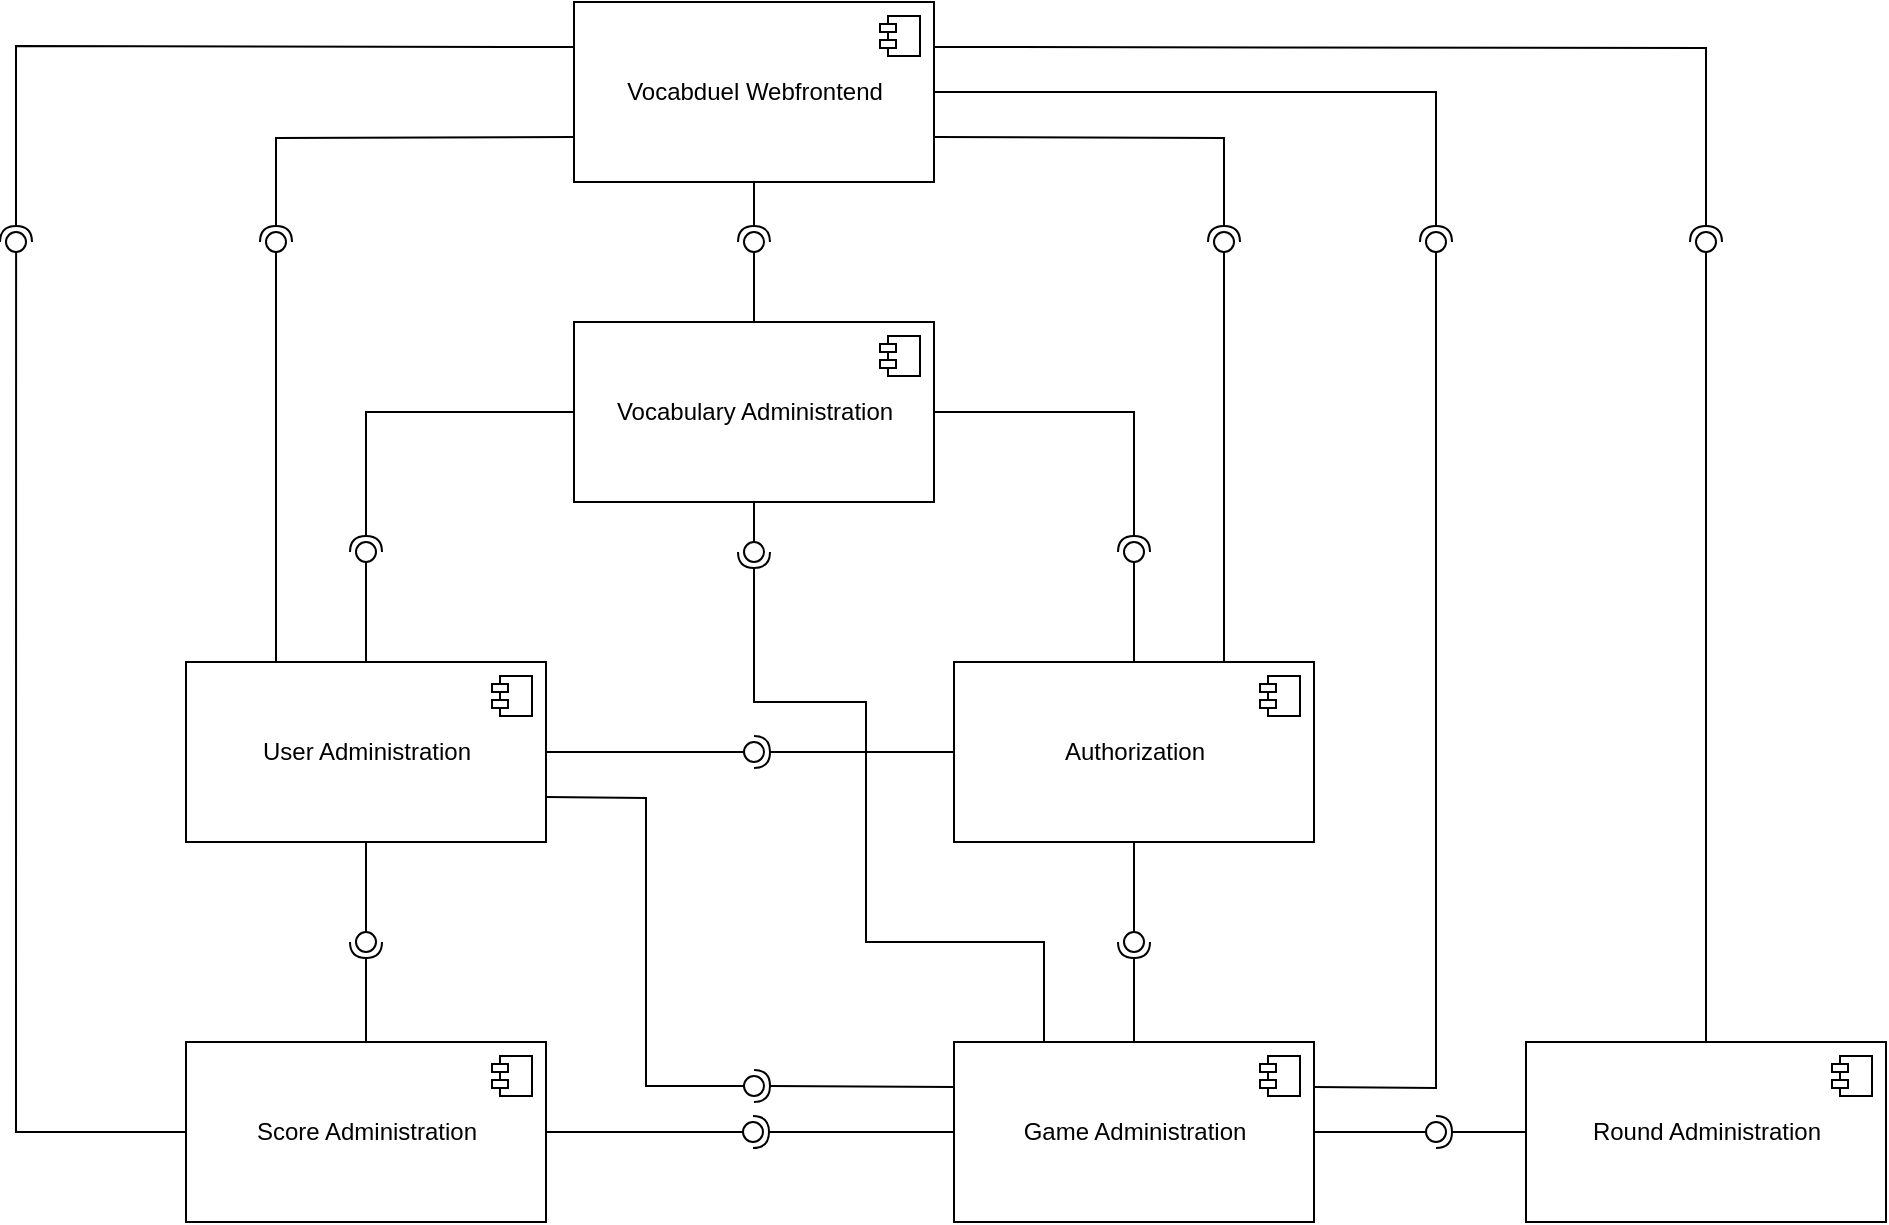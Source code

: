 <mxfile version="14.6.3" type="github">
  <diagram name="Page-1" id="b5b7bab2-c9e2-2cf4-8b2a-24fd1a2a6d21">
    <mxGraphModel dx="1422" dy="798" grid="1" gridSize="10" guides="1" tooltips="1" connect="1" arrows="1" fold="1" page="1" pageScale="1" pageWidth="827" pageHeight="1169" background="#ffffff" math="0" shadow="0">
      <root>
        <mxCell id="0" />
        <mxCell id="1" parent="0" />
        <mxCell id="x6ybNt557TZEMaajeLob-4" value="User Administration" style="html=1;dropTarget=0;" parent="1" vertex="1">
          <mxGeometry x="130" y="460" width="180" height="90" as="geometry" />
        </mxCell>
        <mxCell id="x6ybNt557TZEMaajeLob-5" value="" style="shape=module;jettyWidth=8;jettyHeight=4;" parent="x6ybNt557TZEMaajeLob-4" vertex="1">
          <mxGeometry x="1" width="20" height="20" relative="1" as="geometry">
            <mxPoint x="-27" y="7" as="offset" />
          </mxGeometry>
        </mxCell>
        <mxCell id="x6ybNt557TZEMaajeLob-6" value="Vocabulary Administration" style="html=1;dropTarget=0;" parent="1" vertex="1">
          <mxGeometry x="324" y="290" width="180" height="90" as="geometry" />
        </mxCell>
        <mxCell id="x6ybNt557TZEMaajeLob-7" value="" style="shape=module;jettyWidth=8;jettyHeight=4;" parent="x6ybNt557TZEMaajeLob-6" vertex="1">
          <mxGeometry x="1" width="20" height="20" relative="1" as="geometry">
            <mxPoint x="-27" y="7" as="offset" />
          </mxGeometry>
        </mxCell>
        <mxCell id="x6ybNt557TZEMaajeLob-8" value="Authorization" style="html=1;dropTarget=0;" parent="1" vertex="1">
          <mxGeometry x="514" y="460" width="180" height="90" as="geometry" />
        </mxCell>
        <mxCell id="x6ybNt557TZEMaajeLob-9" value="" style="shape=module;jettyWidth=8;jettyHeight=4;" parent="x6ybNt557TZEMaajeLob-8" vertex="1">
          <mxGeometry x="1" width="20" height="20" relative="1" as="geometry">
            <mxPoint x="-27" y="7" as="offset" />
          </mxGeometry>
        </mxCell>
        <mxCell id="x6ybNt557TZEMaajeLob-10" value="Game Administration" style="html=1;dropTarget=0;" parent="1" vertex="1">
          <mxGeometry x="514" y="650" width="180" height="90" as="geometry" />
        </mxCell>
        <mxCell id="x6ybNt557TZEMaajeLob-11" value="" style="shape=module;jettyWidth=8;jettyHeight=4;" parent="x6ybNt557TZEMaajeLob-10" vertex="1">
          <mxGeometry x="1" width="20" height="20" relative="1" as="geometry">
            <mxPoint x="-27" y="7" as="offset" />
          </mxGeometry>
        </mxCell>
        <mxCell id="x6ybNt557TZEMaajeLob-14" value="Vocabduel Webfrontend" style="html=1;dropTarget=0;" parent="1" vertex="1">
          <mxGeometry x="324" y="130" width="180" height="90" as="geometry" />
        </mxCell>
        <mxCell id="x6ybNt557TZEMaajeLob-15" value="" style="shape=module;jettyWidth=8;jettyHeight=4;" parent="x6ybNt557TZEMaajeLob-14" vertex="1">
          <mxGeometry x="1" width="20" height="20" relative="1" as="geometry">
            <mxPoint x="-27" y="7" as="offset" />
          </mxGeometry>
        </mxCell>
        <mxCell id="x6ybNt557TZEMaajeLob-16" value="Score Administration" style="html=1;dropTarget=0;" parent="1" vertex="1">
          <mxGeometry x="130" y="650" width="180" height="90" as="geometry" />
        </mxCell>
        <mxCell id="x6ybNt557TZEMaajeLob-17" value="" style="shape=module;jettyWidth=8;jettyHeight=4;" parent="x6ybNt557TZEMaajeLob-16" vertex="1">
          <mxGeometry x="1" width="20" height="20" relative="1" as="geometry">
            <mxPoint x="-27" y="7" as="offset" />
          </mxGeometry>
        </mxCell>
        <mxCell id="x6ybNt557TZEMaajeLob-41" value="" style="rounded=0;orthogonalLoop=1;jettySize=auto;html=1;endArrow=none;endFill=0;exitX=0.25;exitY=0;exitDx=0;exitDy=0;" parent="1" source="x6ybNt557TZEMaajeLob-4" target="x6ybNt557TZEMaajeLob-43" edge="1">
          <mxGeometry relative="1" as="geometry">
            <mxPoint x="80" y="240" as="sourcePoint" />
          </mxGeometry>
        </mxCell>
        <mxCell id="x6ybNt557TZEMaajeLob-42" value="" style="rounded=0;orthogonalLoop=1;jettySize=auto;html=1;endArrow=halfCircle;endFill=0;entryX=0.5;entryY=0.5;entryDx=0;entryDy=0;endSize=6;strokeWidth=1;exitX=0;exitY=0.75;exitDx=0;exitDy=0;" parent="1" source="x6ybNt557TZEMaajeLob-14" target="x6ybNt557TZEMaajeLob-43" edge="1">
          <mxGeometry relative="1" as="geometry">
            <mxPoint x="120" y="240" as="sourcePoint" />
            <Array as="points">
              <mxPoint x="175" y="198" />
            </Array>
          </mxGeometry>
        </mxCell>
        <mxCell id="x6ybNt557TZEMaajeLob-43" value="" style="ellipse;whiteSpace=wrap;html=1;fontFamily=Helvetica;fontSize=12;fontColor=#000000;align=center;strokeColor=#000000;fillColor=#ffffff;points=[];aspect=fixed;resizable=0;" parent="1" vertex="1">
          <mxGeometry x="170" y="245" width="10" height="10" as="geometry" />
        </mxCell>
        <mxCell id="x6ybNt557TZEMaajeLob-44" value="" style="rounded=0;orthogonalLoop=1;jettySize=auto;html=1;endArrow=none;endFill=0;exitX=1;exitY=0.25;exitDx=0;exitDy=0;" parent="1" source="x6ybNt557TZEMaajeLob-10" target="x6ybNt557TZEMaajeLob-46" edge="1">
          <mxGeometry relative="1" as="geometry">
            <mxPoint x="400" y="295" as="sourcePoint" />
            <Array as="points">
              <mxPoint x="755" y="673" />
            </Array>
          </mxGeometry>
        </mxCell>
        <mxCell id="x6ybNt557TZEMaajeLob-45" value="" style="rounded=0;orthogonalLoop=1;jettySize=auto;html=1;endArrow=halfCircle;endFill=0;entryX=0.5;entryY=0.5;entryDx=0;entryDy=0;endSize=6;strokeWidth=1;exitX=1;exitY=0.5;exitDx=0;exitDy=0;" parent="1" source="x6ybNt557TZEMaajeLob-14" target="x6ybNt557TZEMaajeLob-46" edge="1">
          <mxGeometry relative="1" as="geometry">
            <mxPoint x="440" y="295" as="sourcePoint" />
            <Array as="points">
              <mxPoint x="755" y="175" />
            </Array>
          </mxGeometry>
        </mxCell>
        <mxCell id="x6ybNt557TZEMaajeLob-46" value="" style="ellipse;whiteSpace=wrap;html=1;fontFamily=Helvetica;fontSize=12;fontColor=#000000;align=center;strokeColor=#000000;fillColor=#ffffff;points=[];aspect=fixed;resizable=0;" parent="1" vertex="1">
          <mxGeometry x="750" y="245" width="10" height="10" as="geometry" />
        </mxCell>
        <mxCell id="x6ybNt557TZEMaajeLob-47" value="" style="rounded=0;orthogonalLoop=1;jettySize=auto;html=1;endArrow=none;endFill=0;" parent="1" source="x6ybNt557TZEMaajeLob-6" target="x6ybNt557TZEMaajeLob-49" edge="1">
          <mxGeometry relative="1" as="geometry">
            <mxPoint x="70" y="255" as="sourcePoint" />
            <Array as="points" />
          </mxGeometry>
        </mxCell>
        <mxCell id="x6ybNt557TZEMaajeLob-48" value="" style="rounded=0;orthogonalLoop=1;jettySize=auto;html=1;endArrow=halfCircle;endFill=0;endSize=6;strokeWidth=1;" parent="1" source="x6ybNt557TZEMaajeLob-14" edge="1">
          <mxGeometry relative="1" as="geometry">
            <mxPoint x="110" y="255" as="sourcePoint" />
            <mxPoint x="414" y="250" as="targetPoint" />
          </mxGeometry>
        </mxCell>
        <mxCell id="x6ybNt557TZEMaajeLob-49" value="" style="ellipse;whiteSpace=wrap;html=1;fontFamily=Helvetica;fontSize=12;fontColor=#000000;align=center;strokeColor=#000000;fillColor=#ffffff;points=[];aspect=fixed;resizable=0;" parent="1" vertex="1">
          <mxGeometry x="409" y="245" width="10" height="10" as="geometry" />
        </mxCell>
        <mxCell id="x6ybNt557TZEMaajeLob-50" value="" style="rounded=0;orthogonalLoop=1;jettySize=auto;html=1;endArrow=none;endFill=0;exitX=0.75;exitY=0;exitDx=0;exitDy=0;" parent="1" source="x6ybNt557TZEMaajeLob-8" target="x6ybNt557TZEMaajeLob-52" edge="1">
          <mxGeometry relative="1" as="geometry">
            <mxPoint x="680" y="250" as="sourcePoint" />
            <Array as="points">
              <mxPoint x="649" y="290" />
            </Array>
          </mxGeometry>
        </mxCell>
        <mxCell id="x6ybNt557TZEMaajeLob-51" value="" style="rounded=0;orthogonalLoop=1;jettySize=auto;html=1;endArrow=halfCircle;endFill=0;entryX=0.5;entryY=0.5;entryDx=0;entryDy=0;endSize=6;strokeWidth=1;exitX=1;exitY=0.75;exitDx=0;exitDy=0;" parent="1" source="x6ybNt557TZEMaajeLob-14" target="x6ybNt557TZEMaajeLob-52" edge="1">
          <mxGeometry relative="1" as="geometry">
            <mxPoint x="720" y="250" as="sourcePoint" />
            <Array as="points">
              <mxPoint x="649" y="198" />
            </Array>
          </mxGeometry>
        </mxCell>
        <mxCell id="x6ybNt557TZEMaajeLob-52" value="" style="ellipse;whiteSpace=wrap;html=1;fontFamily=Helvetica;fontSize=12;fontColor=#000000;align=center;strokeColor=#000000;fillColor=#ffffff;points=[];aspect=fixed;resizable=0;" parent="1" vertex="1">
          <mxGeometry x="644" y="245" width="10" height="10" as="geometry" />
        </mxCell>
        <mxCell id="x6ybNt557TZEMaajeLob-56" value="" style="rounded=0;orthogonalLoop=1;jettySize=auto;html=1;endArrow=none;endFill=0;entryX=0.505;entryY=0.995;entryDx=0;entryDy=0;entryPerimeter=0;exitX=0;exitY=0.5;exitDx=0;exitDy=0;" parent="1" source="x6ybNt557TZEMaajeLob-16" target="x6ybNt557TZEMaajeLob-58" edge="1">
          <mxGeometry relative="1" as="geometry">
            <mxPoint x="129" y="697.632" as="sourcePoint" />
            <mxPoint x="60" y="640" as="targetPoint" />
            <Array as="points">
              <mxPoint x="45" y="695" />
            </Array>
          </mxGeometry>
        </mxCell>
        <mxCell id="x6ybNt557TZEMaajeLob-57" value="" style="rounded=0;orthogonalLoop=1;jettySize=auto;html=1;endArrow=halfCircle;endFill=0;entryX=0.5;entryY=0.5;entryDx=0;entryDy=0;endSize=6;strokeWidth=1;exitX=0;exitY=0.25;exitDx=0;exitDy=0;" parent="1" source="x6ybNt557TZEMaajeLob-14" target="x6ybNt557TZEMaajeLob-58" edge="1">
          <mxGeometry relative="1" as="geometry">
            <mxPoint x="810" y="405" as="sourcePoint" />
            <Array as="points">
              <mxPoint x="45" y="152" />
            </Array>
          </mxGeometry>
        </mxCell>
        <mxCell id="x6ybNt557TZEMaajeLob-58" value="" style="ellipse;whiteSpace=wrap;html=1;fontFamily=Helvetica;fontSize=12;fontColor=#000000;align=center;strokeColor=#000000;fillColor=#ffffff;points=[];aspect=fixed;resizable=0;" parent="1" vertex="1">
          <mxGeometry x="40" y="245" width="10" height="10" as="geometry" />
        </mxCell>
        <mxCell id="x6ybNt557TZEMaajeLob-59" value="" style="rounded=0;orthogonalLoop=1;jettySize=auto;html=1;endArrow=none;endFill=0;" parent="1" target="x6ybNt557TZEMaajeLob-61" edge="1">
          <mxGeometry relative="1" as="geometry">
            <mxPoint x="414" y="380" as="sourcePoint" />
            <Array as="points" />
          </mxGeometry>
        </mxCell>
        <mxCell id="x6ybNt557TZEMaajeLob-60" value="" style="rounded=0;orthogonalLoop=1;jettySize=auto;html=1;endArrow=halfCircle;endFill=0;entryX=0.5;entryY=0.5;entryDx=0;entryDy=0;endSize=6;strokeWidth=1;exitX=0.25;exitY=0;exitDx=0;exitDy=0;" parent="1" source="x6ybNt557TZEMaajeLob-10" target="x6ybNt557TZEMaajeLob-61" edge="1">
          <mxGeometry relative="1" as="geometry">
            <mxPoint x="370" y="475" as="sourcePoint" />
            <Array as="points">
              <mxPoint x="559" y="600" />
              <mxPoint x="470" y="600" />
              <mxPoint x="470" y="480" />
              <mxPoint x="414" y="480" />
            </Array>
          </mxGeometry>
        </mxCell>
        <mxCell id="x6ybNt557TZEMaajeLob-61" value="" style="ellipse;whiteSpace=wrap;html=1;fontFamily=Helvetica;fontSize=12;fontColor=#000000;align=center;strokeColor=#000000;fillColor=#ffffff;points=[];aspect=fixed;resizable=0;" parent="1" vertex="1">
          <mxGeometry x="409" y="400" width="10" height="10" as="geometry" />
        </mxCell>
        <mxCell id="x6ybNt557TZEMaajeLob-65" value="" style="rounded=0;orthogonalLoop=1;jettySize=auto;html=1;endArrow=none;endFill=0;" parent="1" source="x6ybNt557TZEMaajeLob-4" target="x6ybNt557TZEMaajeLob-67" edge="1">
          <mxGeometry relative="1" as="geometry">
            <mxPoint x="380" y="397" as="sourcePoint" />
          </mxGeometry>
        </mxCell>
        <mxCell id="x6ybNt557TZEMaajeLob-66" value="" style="rounded=0;orthogonalLoop=1;jettySize=auto;html=1;endArrow=halfCircle;endFill=0;endSize=6;strokeWidth=1;" parent="1" source="x6ybNt557TZEMaajeLob-16" edge="1">
          <mxGeometry relative="1" as="geometry">
            <mxPoint x="420" y="397" as="sourcePoint" />
            <mxPoint x="220" y="600" as="targetPoint" />
          </mxGeometry>
        </mxCell>
        <mxCell id="x6ybNt557TZEMaajeLob-67" value="" style="ellipse;whiteSpace=wrap;html=1;fontFamily=Helvetica;fontSize=12;fontColor=#000000;align=center;strokeColor=#000000;fillColor=#ffffff;points=[];aspect=fixed;resizable=0;" parent="1" vertex="1">
          <mxGeometry x="215" y="595" width="10" height="10" as="geometry" />
        </mxCell>
        <mxCell id="x6ybNt557TZEMaajeLob-68" value="" style="rounded=0;orthogonalLoop=1;jettySize=auto;html=1;endArrow=none;endFill=0;exitX=1;exitY=0.5;exitDx=0;exitDy=0;" parent="1" source="x6ybNt557TZEMaajeLob-16" target="x6ybNt557TZEMaajeLob-70" edge="1">
          <mxGeometry relative="1" as="geometry">
            <mxPoint x="464" y="505" as="sourcePoint" />
            <Array as="points" />
          </mxGeometry>
        </mxCell>
        <mxCell id="x6ybNt557TZEMaajeLob-69" value="" style="rounded=0;orthogonalLoop=1;jettySize=auto;html=1;endArrow=halfCircle;endFill=0;entryX=0.5;entryY=0.5;entryDx=0;entryDy=0;endSize=6;strokeWidth=1;exitX=0;exitY=0.5;exitDx=0;exitDy=0;" parent="1" source="x6ybNt557TZEMaajeLob-10" target="x6ybNt557TZEMaajeLob-70" edge="1">
          <mxGeometry relative="1" as="geometry">
            <mxPoint x="504" y="505" as="sourcePoint" />
          </mxGeometry>
        </mxCell>
        <mxCell id="x6ybNt557TZEMaajeLob-70" value="" style="ellipse;whiteSpace=wrap;html=1;fontFamily=Helvetica;fontSize=12;fontColor=#000000;align=center;strokeColor=#000000;fillColor=#ffffff;points=[];aspect=fixed;resizable=0;" parent="1" vertex="1">
          <mxGeometry x="408.5" y="690" width="10" height="10" as="geometry" />
        </mxCell>
        <mxCell id="x6ybNt557TZEMaajeLob-71" value="" style="rounded=0;orthogonalLoop=1;jettySize=auto;html=1;endArrow=none;endFill=0;exitX=1;exitY=0.75;exitDx=0;exitDy=0;entryX=-0.001;entryY=0.502;entryDx=0;entryDy=0;entryPerimeter=0;" parent="1" source="x6ybNt557TZEMaajeLob-4" target="x6ybNt557TZEMaajeLob-73" edge="1">
          <mxGeometry relative="1" as="geometry">
            <mxPoint x="405" y="325" as="sourcePoint" />
            <mxPoint x="410" y="690" as="targetPoint" />
            <Array as="points">
              <mxPoint x="360" y="528" />
              <mxPoint x="360" y="672" />
            </Array>
          </mxGeometry>
        </mxCell>
        <mxCell id="x6ybNt557TZEMaajeLob-72" value="" style="rounded=0;orthogonalLoop=1;jettySize=auto;html=1;endArrow=halfCircle;endFill=0;entryX=0.5;entryY=0.5;entryDx=0;entryDy=0;endSize=6;strokeWidth=1;exitX=0;exitY=0.25;exitDx=0;exitDy=0;" parent="1" source="x6ybNt557TZEMaajeLob-10" target="x6ybNt557TZEMaajeLob-73" edge="1">
          <mxGeometry relative="1" as="geometry">
            <mxPoint x="445" y="325" as="sourcePoint" />
            <Array as="points" />
          </mxGeometry>
        </mxCell>
        <mxCell id="x6ybNt557TZEMaajeLob-73" value="" style="ellipse;whiteSpace=wrap;html=1;fontFamily=Helvetica;fontSize=12;fontColor=#000000;align=center;strokeColor=#000000;fillColor=#ffffff;points=[];aspect=fixed;resizable=0;" parent="1" vertex="1">
          <mxGeometry x="409" y="667" width="10" height="10" as="geometry" />
        </mxCell>
        <mxCell id="x6ybNt557TZEMaajeLob-74" value="" style="rounded=0;orthogonalLoop=1;jettySize=auto;html=1;endArrow=none;endFill=0;" parent="1" source="x6ybNt557TZEMaajeLob-4" target="x6ybNt557TZEMaajeLob-76" edge="1">
          <mxGeometry relative="1" as="geometry">
            <mxPoint x="200" y="435" as="sourcePoint" />
          </mxGeometry>
        </mxCell>
        <mxCell id="x6ybNt557TZEMaajeLob-75" value="" style="rounded=0;orthogonalLoop=1;jettySize=auto;html=1;endArrow=halfCircle;endFill=0;entryX=0.5;entryY=0.5;entryDx=0;entryDy=0;endSize=6;strokeWidth=1;" parent="1" source="x6ybNt557TZEMaajeLob-6" target="x6ybNt557TZEMaajeLob-76" edge="1">
          <mxGeometry relative="1" as="geometry">
            <mxPoint x="240" y="475" as="sourcePoint" />
            <Array as="points">
              <mxPoint x="220" y="335" />
            </Array>
          </mxGeometry>
        </mxCell>
        <mxCell id="x6ybNt557TZEMaajeLob-76" value="" style="ellipse;whiteSpace=wrap;html=1;fontFamily=Helvetica;fontSize=12;fontColor=#000000;align=center;strokeColor=#000000;fillColor=#ffffff;points=[];aspect=fixed;resizable=0;" parent="1" vertex="1">
          <mxGeometry x="215" y="400" width="10" height="10" as="geometry" />
        </mxCell>
        <mxCell id="x6ybNt557TZEMaajeLob-77" value="" style="rounded=0;orthogonalLoop=1;jettySize=auto;html=1;endArrow=none;endFill=0;" parent="1" source="x6ybNt557TZEMaajeLob-4" target="x6ybNt557TZEMaajeLob-79" edge="1">
          <mxGeometry relative="1" as="geometry">
            <mxPoint x="374" y="539" as="sourcePoint" />
          </mxGeometry>
        </mxCell>
        <mxCell id="x6ybNt557TZEMaajeLob-78" value="" style="rounded=0;orthogonalLoop=1;jettySize=auto;html=1;endArrow=halfCircle;endFill=0;entryX=0.5;entryY=0.5;entryDx=0;entryDy=0;endSize=6;strokeWidth=1;exitX=0;exitY=0.5;exitDx=0;exitDy=0;" parent="1" source="x6ybNt557TZEMaajeLob-8" target="x6ybNt557TZEMaajeLob-79" edge="1">
          <mxGeometry relative="1" as="geometry">
            <mxPoint x="414" y="539" as="sourcePoint" />
          </mxGeometry>
        </mxCell>
        <mxCell id="x6ybNt557TZEMaajeLob-79" value="" style="ellipse;whiteSpace=wrap;html=1;fontFamily=Helvetica;fontSize=12;fontColor=#000000;align=center;strokeColor=#000000;fillColor=#ffffff;points=[];aspect=fixed;resizable=0;" parent="1" vertex="1">
          <mxGeometry x="409" y="500" width="10" height="10" as="geometry" />
        </mxCell>
        <mxCell id="x6ybNt557TZEMaajeLob-80" value="" style="rounded=0;orthogonalLoop=1;jettySize=auto;html=1;endArrow=none;endFill=0;" parent="1" source="x6ybNt557TZEMaajeLob-8" target="x6ybNt557TZEMaajeLob-82" edge="1">
          <mxGeometry relative="1" as="geometry">
            <mxPoint x="384" y="515" as="sourcePoint" />
          </mxGeometry>
        </mxCell>
        <mxCell id="x6ybNt557TZEMaajeLob-81" value="" style="rounded=0;orthogonalLoop=1;jettySize=auto;html=1;endArrow=halfCircle;endFill=0;entryX=0.5;entryY=0.5;entryDx=0;entryDy=0;endSize=6;strokeWidth=1;exitX=1;exitY=0.5;exitDx=0;exitDy=0;" parent="1" source="x6ybNt557TZEMaajeLob-6" target="x6ybNt557TZEMaajeLob-82" edge="1">
          <mxGeometry relative="1" as="geometry">
            <mxPoint x="424" y="515" as="sourcePoint" />
            <Array as="points">
              <mxPoint x="604" y="335" />
            </Array>
          </mxGeometry>
        </mxCell>
        <mxCell id="x6ybNt557TZEMaajeLob-82" value="" style="ellipse;whiteSpace=wrap;html=1;fontFamily=Helvetica;fontSize=12;fontColor=#000000;align=center;strokeColor=#000000;fillColor=#ffffff;points=[];aspect=fixed;resizable=0;" parent="1" vertex="1">
          <mxGeometry x="599" y="400" width="10" height="10" as="geometry" />
        </mxCell>
        <mxCell id="x6ybNt557TZEMaajeLob-83" value="" style="rounded=0;orthogonalLoop=1;jettySize=auto;html=1;endArrow=none;endFill=0;" parent="1" source="x6ybNt557TZEMaajeLob-8" target="x6ybNt557TZEMaajeLob-85" edge="1">
          <mxGeometry relative="1" as="geometry">
            <mxPoint x="600" y="465" as="sourcePoint" />
          </mxGeometry>
        </mxCell>
        <mxCell id="x6ybNt557TZEMaajeLob-84" value="" style="rounded=0;orthogonalLoop=1;jettySize=auto;html=1;endArrow=halfCircle;endFill=0;entryX=0.5;entryY=0.5;entryDx=0;entryDy=0;endSize=6;strokeWidth=1;exitX=0.5;exitY=0;exitDx=0;exitDy=0;" parent="1" source="x6ybNt557TZEMaajeLob-10" target="x6ybNt557TZEMaajeLob-85" edge="1">
          <mxGeometry relative="1" as="geometry">
            <mxPoint x="640" y="465" as="sourcePoint" />
          </mxGeometry>
        </mxCell>
        <mxCell id="x6ybNt557TZEMaajeLob-85" value="" style="ellipse;whiteSpace=wrap;html=1;fontFamily=Helvetica;fontSize=12;fontColor=#000000;align=center;strokeColor=#000000;fillColor=#ffffff;points=[];aspect=fixed;resizable=0;" parent="1" vertex="1">
          <mxGeometry x="599" y="595" width="10" height="10" as="geometry" />
        </mxCell>
        <mxCell id="6-RnHNLwQ9Dutjmy1jeV-1" value="Round Administration" style="html=1;dropTarget=0;" parent="1" vertex="1">
          <mxGeometry x="800" y="650" width="180" height="90" as="geometry" />
        </mxCell>
        <mxCell id="6-RnHNLwQ9Dutjmy1jeV-2" value="" style="shape=module;jettyWidth=8;jettyHeight=4;" parent="6-RnHNLwQ9Dutjmy1jeV-1" vertex="1">
          <mxGeometry x="1" width="20" height="20" relative="1" as="geometry">
            <mxPoint x="-27" y="7" as="offset" />
          </mxGeometry>
        </mxCell>
        <mxCell id="6-RnHNLwQ9Dutjmy1jeV-6" value="" style="rounded=0;orthogonalLoop=1;jettySize=auto;html=1;endArrow=none;endFill=0;exitX=0.5;exitY=0;exitDx=0;exitDy=0;" parent="1" source="6-RnHNLwQ9Dutjmy1jeV-1" target="6-RnHNLwQ9Dutjmy1jeV-8" edge="1">
          <mxGeometry relative="1" as="geometry">
            <mxPoint x="865" y="375" as="sourcePoint" />
          </mxGeometry>
        </mxCell>
        <mxCell id="6-RnHNLwQ9Dutjmy1jeV-7" value="" style="rounded=0;orthogonalLoop=1;jettySize=auto;html=1;endArrow=halfCircle;endFill=0;entryX=0.5;entryY=0.5;entryDx=0;entryDy=0;endSize=6;strokeWidth=1;exitX=1;exitY=0.25;exitDx=0;exitDy=0;" parent="1" source="x6ybNt557TZEMaajeLob-14" target="6-RnHNLwQ9Dutjmy1jeV-8" edge="1">
          <mxGeometry relative="1" as="geometry">
            <mxPoint x="905" y="375" as="sourcePoint" />
            <Array as="points">
              <mxPoint x="890" y="153" />
            </Array>
          </mxGeometry>
        </mxCell>
        <mxCell id="6-RnHNLwQ9Dutjmy1jeV-8" value="" style="ellipse;whiteSpace=wrap;html=1;fontFamily=Helvetica;fontSize=12;fontColor=#000000;align=center;strokeColor=#000000;fillColor=#ffffff;points=[];aspect=fixed;resizable=0;" parent="1" vertex="1">
          <mxGeometry x="885" y="245" width="10" height="10" as="geometry" />
        </mxCell>
        <mxCell id="6-RnHNLwQ9Dutjmy1jeV-9" value="" style="rounded=0;orthogonalLoop=1;jettySize=auto;html=1;endArrow=none;endFill=0;exitX=1;exitY=0.5;exitDx=0;exitDy=0;" parent="1" source="x6ybNt557TZEMaajeLob-10" target="6-RnHNLwQ9Dutjmy1jeV-11" edge="1">
          <mxGeometry relative="1" as="geometry">
            <mxPoint x="760" y="718" as="sourcePoint" />
          </mxGeometry>
        </mxCell>
        <mxCell id="6-RnHNLwQ9Dutjmy1jeV-10" value="" style="rounded=0;orthogonalLoop=1;jettySize=auto;html=1;endArrow=halfCircle;endFill=0;entryX=0.5;entryY=0.5;entryDx=0;entryDy=0;endSize=6;strokeWidth=1;exitX=0;exitY=0.5;exitDx=0;exitDy=0;" parent="1" source="6-RnHNLwQ9Dutjmy1jeV-1" target="6-RnHNLwQ9Dutjmy1jeV-11" edge="1">
          <mxGeometry relative="1" as="geometry">
            <mxPoint x="720" y="718" as="sourcePoint" />
          </mxGeometry>
        </mxCell>
        <mxCell id="6-RnHNLwQ9Dutjmy1jeV-11" value="" style="ellipse;whiteSpace=wrap;html=1;fontFamily=Helvetica;fontSize=12;fontColor=#000000;align=center;strokeColor=#000000;fillColor=#ffffff;points=[];aspect=fixed;resizable=0;" parent="1" vertex="1">
          <mxGeometry x="750" y="690" width="10" height="10" as="geometry" />
        </mxCell>
      </root>
    </mxGraphModel>
  </diagram>
</mxfile>
